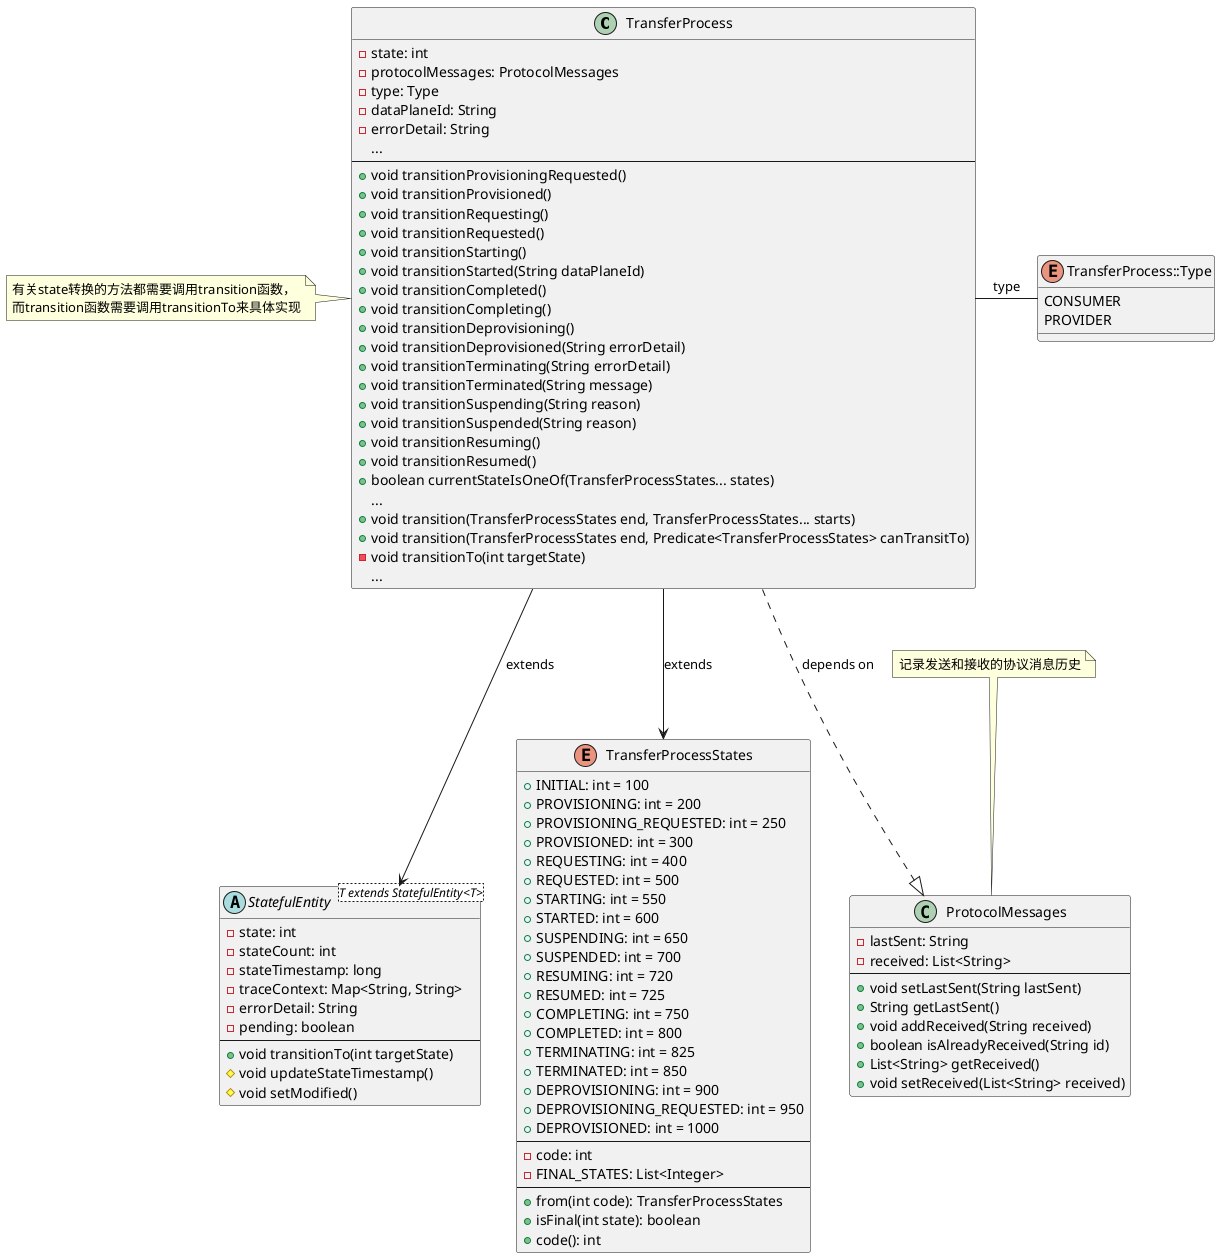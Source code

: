@startuml TransferProcess
class TransferProcess {
    -state: int
    -protocolMessages: ProtocolMessages
    -type: Type
    -dataPlaneId: String
    -errorDetail: String
    ...
    --
    +void transitionProvisioningRequested()
    +void transitionProvisioned()
    +void transitionRequesting()
    +void transitionRequested()
    +void transitionStarting()
    +void transitionStarted(String dataPlaneId)
    +void transitionCompleted()
    +void transitionCompleting()
    +void transitionDeprovisioning()
    +void transitionDeprovisioned(String errorDetail)
    +void transitionTerminating(String errorDetail)
    +void transitionTerminated(String message)
    +void transitionSuspending(String reason)
    +void transitionSuspended(String reason)
    +void transitionResuming()
    +void transitionResumed()
    +boolean currentStateIsOneOf(TransferProcessStates... states)
    ...
    +void transition(TransferProcessStates end, TransferProcessStates... starts)
    +void transition(TransferProcessStates end, Predicate<TransferProcessStates> canTransitTo)
    -void transitionTo(int targetState)
    ...
}

abstract class StatefulEntity<T extends StatefulEntity<T>> {
    -state: int
    -stateCount: int
    -stateTimestamp: long
    -traceContext: Map<String, String>
    -errorDetail: String
    -pending: boolean 
    --
    +void transitionTo(int targetState)
    #void updateStateTimestamp()
    #void setModified()
}

class ProtocolMessages {
    -lastSent: String
    -received: List<String>
    --
    +void setLastSent(String lastSent)
    +String getLastSent()
    +void addReceived(String received)
    +boolean isAlreadyReceived(String id)
    +List<String> getReceived()
    +void setReceived(List<String> received)
}

enum TransferProcessStates {
    +INITIAL: int = 100
    +PROVISIONING: int = 200
    +PROVISIONING_REQUESTED: int = 250
    +PROVISIONED: int = 300
    +REQUESTING: int = 400
    +REQUESTED: int = 500
    +STARTING: int = 550
    +STARTED: int = 600
    +SUSPENDING: int = 650
    +SUSPENDED: int = 700
    +RESUMING: int = 720
    +RESUMED: int = 725
    +COMPLETING: int = 750
    +COMPLETED: int = 800
    +TERMINATING: int = 825
    +TERMINATED: int = 850
    +DEPROVISIONING: int = 900
    +DEPROVISIONING_REQUESTED: int = 950
    +DEPROVISIONED: int = 1000
    ---
    -code: int
    -FINAL_STATES: List<Integer>
    ---
    +from(int code): TransferProcessStates
    +isFinal(int state): boolean
    +code(): int
}

enum TransferProcess::Type {
    CONSUMER
    PROVIDER
}

TransferProcess ...|> ProtocolMessages : depends on
TransferProcess ---> TransferProcessStates: extends
TransferProcess ---> StatefulEntity: extends
TransferProcess -right- TransferProcess::Type : type

note left of TransferProcess
有关state转换的方法都需要调用transition函数，
而transition函数需要调用transitionTo来具体实现
end note

note top of ProtocolMessages
记录发送和接收的协议消息历史
end note
@enduml